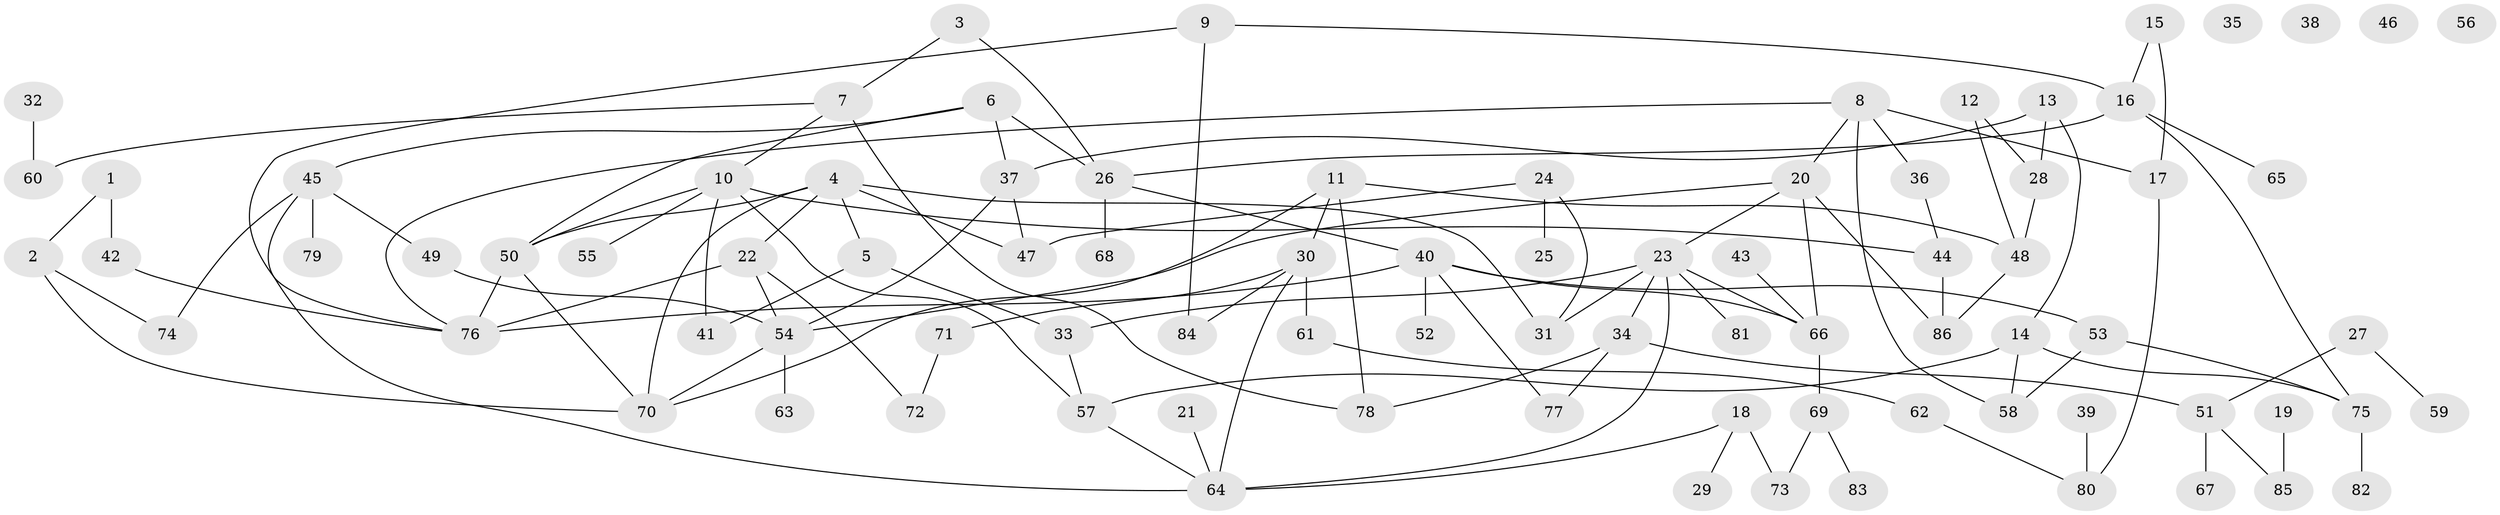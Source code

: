 // Generated by graph-tools (version 1.1) at 2025/25/03/09/25 03:25:20]
// undirected, 86 vertices, 121 edges
graph export_dot {
graph [start="1"]
  node [color=gray90,style=filled];
  1;
  2;
  3;
  4;
  5;
  6;
  7;
  8;
  9;
  10;
  11;
  12;
  13;
  14;
  15;
  16;
  17;
  18;
  19;
  20;
  21;
  22;
  23;
  24;
  25;
  26;
  27;
  28;
  29;
  30;
  31;
  32;
  33;
  34;
  35;
  36;
  37;
  38;
  39;
  40;
  41;
  42;
  43;
  44;
  45;
  46;
  47;
  48;
  49;
  50;
  51;
  52;
  53;
  54;
  55;
  56;
  57;
  58;
  59;
  60;
  61;
  62;
  63;
  64;
  65;
  66;
  67;
  68;
  69;
  70;
  71;
  72;
  73;
  74;
  75;
  76;
  77;
  78;
  79;
  80;
  81;
  82;
  83;
  84;
  85;
  86;
  1 -- 2;
  1 -- 42;
  2 -- 70;
  2 -- 74;
  3 -- 7;
  3 -- 26;
  4 -- 5;
  4 -- 22;
  4 -- 31;
  4 -- 47;
  4 -- 50;
  4 -- 70;
  5 -- 33;
  5 -- 41;
  6 -- 26;
  6 -- 37;
  6 -- 45;
  6 -- 50;
  7 -- 10;
  7 -- 60;
  7 -- 78;
  8 -- 17;
  8 -- 20;
  8 -- 36;
  8 -- 58;
  8 -- 76;
  9 -- 16;
  9 -- 76;
  9 -- 84;
  10 -- 41;
  10 -- 44;
  10 -- 50;
  10 -- 55;
  10 -- 57;
  11 -- 30;
  11 -- 48;
  11 -- 70;
  11 -- 78;
  12 -- 28;
  12 -- 48;
  13 -- 14;
  13 -- 28;
  13 -- 37;
  14 -- 57;
  14 -- 58;
  14 -- 75;
  15 -- 16;
  15 -- 17;
  16 -- 26;
  16 -- 65;
  16 -- 75;
  17 -- 80;
  18 -- 29;
  18 -- 64;
  18 -- 73;
  19 -- 85;
  20 -- 23;
  20 -- 54;
  20 -- 66;
  20 -- 86;
  21 -- 64;
  22 -- 54;
  22 -- 72;
  22 -- 76;
  23 -- 31;
  23 -- 33;
  23 -- 34;
  23 -- 64;
  23 -- 66;
  23 -- 81;
  24 -- 25;
  24 -- 31;
  24 -- 47;
  26 -- 40;
  26 -- 68;
  27 -- 51;
  27 -- 59;
  28 -- 48;
  30 -- 61;
  30 -- 64;
  30 -- 71;
  30 -- 84;
  32 -- 60;
  33 -- 57;
  34 -- 51;
  34 -- 77;
  34 -- 78;
  36 -- 44;
  37 -- 47;
  37 -- 54;
  39 -- 80;
  40 -- 52;
  40 -- 53;
  40 -- 66;
  40 -- 76;
  40 -- 77;
  42 -- 76;
  43 -- 66;
  44 -- 86;
  45 -- 49;
  45 -- 64;
  45 -- 74;
  45 -- 79;
  48 -- 86;
  49 -- 54;
  50 -- 70;
  50 -- 76;
  51 -- 67;
  51 -- 85;
  53 -- 58;
  53 -- 75;
  54 -- 63;
  54 -- 70;
  57 -- 64;
  61 -- 62;
  62 -- 80;
  66 -- 69;
  69 -- 73;
  69 -- 83;
  71 -- 72;
  75 -- 82;
}
